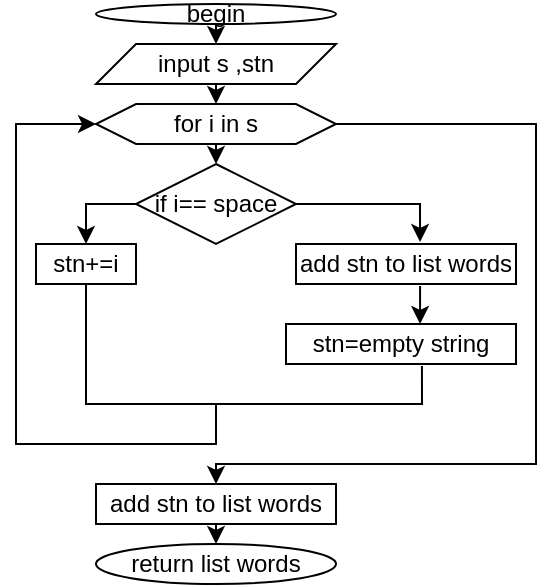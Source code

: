 <mxfile version="21.2.8" type="device">
  <diagram name="Page-1" id="K81hcoPApH8r8Bgp0YsX">
    <mxGraphModel dx="522" dy="2116" grid="1" gridSize="10" guides="1" tooltips="1" connect="1" arrows="1" fold="1" page="1" pageScale="1" pageWidth="1200" pageHeight="1600" math="0" shadow="0">
      <root>
        <mxCell id="0" />
        <mxCell id="1" parent="0" />
        <mxCell id="sk83jsFsgFCYlHRoNVqo-1" value="begin" style="ellipse;whiteSpace=wrap;html=1;" parent="1" vertex="1">
          <mxGeometry x="180" width="120" height="10" as="geometry" />
        </mxCell>
        <mxCell id="sk83jsFsgFCYlHRoNVqo-2" value="" style="endArrow=classic;html=1;rounded=0;exitX=0.5;exitY=1;exitDx=0;exitDy=0;entryX=0.5;entryY=0;entryDx=0;entryDy=0;" parent="1" source="sk83jsFsgFCYlHRoNVqo-1" edge="1">
          <mxGeometry width="50" height="50" relative="1" as="geometry">
            <mxPoint x="210" y="200" as="sourcePoint" />
            <mxPoint x="240" y="20" as="targetPoint" />
          </mxGeometry>
        </mxCell>
        <mxCell id="sk83jsFsgFCYlHRoNVqo-4" value="input s ,stn" style="shape=parallelogram;perimeter=parallelogramPerimeter;whiteSpace=wrap;html=1;fixedSize=1;" parent="1" vertex="1">
          <mxGeometry x="180" y="20" width="120" height="20" as="geometry" />
        </mxCell>
        <mxCell id="sk83jsFsgFCYlHRoNVqo-5" value="" style="endArrow=classic;html=1;rounded=0;exitX=0.5;exitY=1;exitDx=0;exitDy=0;entryX=0.5;entryY=0;entryDx=0;entryDy=0;" parent="1" source="sk83jsFsgFCYlHRoNVqo-4" target="sk83jsFsgFCYlHRoNVqo-6" edge="1">
          <mxGeometry width="50" height="50" relative="1" as="geometry">
            <mxPoint x="250" y="290" as="sourcePoint" />
            <mxPoint x="300" y="240" as="targetPoint" />
          </mxGeometry>
        </mxCell>
        <mxCell id="sk83jsFsgFCYlHRoNVqo-6" value="for i in s" style="shape=hexagon;perimeter=hexagonPerimeter2;whiteSpace=wrap;html=1;fixedSize=1;" parent="1" vertex="1">
          <mxGeometry x="180" y="50" width="120" height="20" as="geometry" />
        </mxCell>
        <mxCell id="sk83jsFsgFCYlHRoNVqo-7" value="" style="endArrow=classic;html=1;rounded=0;exitX=0.5;exitY=1;exitDx=0;exitDy=0;entryX=0.5;entryY=0;entryDx=0;entryDy=0;" parent="1" source="sk83jsFsgFCYlHRoNVqo-6" target="sk83jsFsgFCYlHRoNVqo-8" edge="1">
          <mxGeometry width="50" height="50" relative="1" as="geometry">
            <mxPoint x="250" y="290" as="sourcePoint" />
            <mxPoint x="300" y="240" as="targetPoint" />
          </mxGeometry>
        </mxCell>
        <mxCell id="sk83jsFsgFCYlHRoNVqo-8" value="if i== space" style="rhombus;whiteSpace=wrap;html=1;" parent="1" vertex="1">
          <mxGeometry x="200" y="80" width="80" height="40" as="geometry" />
        </mxCell>
        <mxCell id="sk83jsFsgFCYlHRoNVqo-9" value="stn+=i" style="rounded=0;whiteSpace=wrap;html=1;" parent="1" vertex="1">
          <mxGeometry x="150" y="120" width="50" height="20" as="geometry" />
        </mxCell>
        <mxCell id="sk83jsFsgFCYlHRoNVqo-10" value="" style="endArrow=classic;html=1;rounded=0;exitX=0;exitY=0.5;exitDx=0;exitDy=0;entryX=0.5;entryY=0;entryDx=0;entryDy=0;" parent="1" source="sk83jsFsgFCYlHRoNVqo-8" target="sk83jsFsgFCYlHRoNVqo-9" edge="1">
          <mxGeometry width="50" height="50" relative="1" as="geometry">
            <mxPoint x="110" y="100" as="sourcePoint" />
            <mxPoint x="160" y="50" as="targetPoint" />
            <Array as="points">
              <mxPoint x="175" y="100" />
            </Array>
          </mxGeometry>
        </mxCell>
        <mxCell id="sk83jsFsgFCYlHRoNVqo-11" value="" style="endArrow=classic;html=1;rounded=0;exitX=1;exitY=0.5;exitDx=0;exitDy=0;entryX=0.564;entryY=-0.05;entryDx=0;entryDy=0;entryPerimeter=0;" parent="1" source="sk83jsFsgFCYlHRoNVqo-8" target="sk83jsFsgFCYlHRoNVqo-12" edge="1">
          <mxGeometry width="50" height="50" relative="1" as="geometry">
            <mxPoint x="370" y="90" as="sourcePoint" />
            <mxPoint x="420" y="40" as="targetPoint" />
            <Array as="points">
              <mxPoint x="342" y="100" />
            </Array>
          </mxGeometry>
        </mxCell>
        <mxCell id="sk83jsFsgFCYlHRoNVqo-12" value="add stn to list words" style="rounded=0;whiteSpace=wrap;html=1;" parent="1" vertex="1">
          <mxGeometry x="280" y="120" width="110" height="20" as="geometry" />
        </mxCell>
        <mxCell id="sk83jsFsgFCYlHRoNVqo-13" value="stn=empty string" style="rounded=0;whiteSpace=wrap;html=1;" parent="1" vertex="1">
          <mxGeometry x="275" y="160" width="115" height="20" as="geometry" />
        </mxCell>
        <mxCell id="sk83jsFsgFCYlHRoNVqo-14" value="" style="endArrow=classic;html=1;rounded=0;entryX=0.583;entryY=0;entryDx=0;entryDy=0;exitX=0.564;exitY=1.05;exitDx=0;exitDy=0;exitPerimeter=0;entryPerimeter=0;" parent="1" source="sk83jsFsgFCYlHRoNVqo-12" target="sk83jsFsgFCYlHRoNVqo-13" edge="1">
          <mxGeometry width="50" height="50" relative="1" as="geometry">
            <mxPoint x="344" y="140" as="sourcePoint" />
            <mxPoint x="200" y="330" as="targetPoint" />
          </mxGeometry>
        </mxCell>
        <mxCell id="sk83jsFsgFCYlHRoNVqo-16" value="" style="endArrow=none;html=1;rounded=0;exitX=0.5;exitY=1;exitDx=0;exitDy=0;entryX=0.591;entryY=1.05;entryDx=0;entryDy=0;entryPerimeter=0;" parent="1" source="sk83jsFsgFCYlHRoNVqo-9" target="sk83jsFsgFCYlHRoNVqo-13" edge="1">
          <mxGeometry width="50" height="50" relative="1" as="geometry">
            <mxPoint x="150" y="290" as="sourcePoint" />
            <mxPoint x="200" y="240" as="targetPoint" />
            <Array as="points">
              <mxPoint x="175" y="200" />
              <mxPoint x="343" y="200" />
            </Array>
          </mxGeometry>
        </mxCell>
        <mxCell id="sk83jsFsgFCYlHRoNVqo-17" value="" style="endArrow=classic;html=1;rounded=0;entryX=0;entryY=0.5;entryDx=0;entryDy=0;" parent="1" target="sk83jsFsgFCYlHRoNVqo-6" edge="1">
          <mxGeometry width="50" height="50" relative="1" as="geometry">
            <mxPoint x="240" y="200" as="sourcePoint" />
            <mxPoint x="290" y="240" as="targetPoint" />
            <Array as="points">
              <mxPoint x="240" y="220" />
              <mxPoint x="140" y="220" />
              <mxPoint x="140" y="60" />
            </Array>
          </mxGeometry>
        </mxCell>
        <mxCell id="sk83jsFsgFCYlHRoNVqo-18" value="" style="endArrow=classic;html=1;rounded=0;exitX=1;exitY=0.5;exitDx=0;exitDy=0;" parent="1" source="sk83jsFsgFCYlHRoNVqo-6" edge="1">
          <mxGeometry width="50" height="50" relative="1" as="geometry">
            <mxPoint x="370" y="70" as="sourcePoint" />
            <mxPoint x="240" y="240" as="targetPoint" />
            <Array as="points">
              <mxPoint x="400" y="60" />
              <mxPoint x="400" y="230" />
              <mxPoint x="240" y="230" />
            </Array>
          </mxGeometry>
        </mxCell>
        <mxCell id="sk83jsFsgFCYlHRoNVqo-20" value="add stn to list words" style="rounded=0;whiteSpace=wrap;html=1;" parent="1" vertex="1">
          <mxGeometry x="180" y="240" width="120" height="20" as="geometry" />
        </mxCell>
        <mxCell id="sk83jsFsgFCYlHRoNVqo-21" value="" style="endArrow=classic;html=1;rounded=0;exitX=0.5;exitY=1;exitDx=0;exitDy=0;entryX=0.5;entryY=0;entryDx=0;entryDy=0;" parent="1" source="sk83jsFsgFCYlHRoNVqo-20" target="sk83jsFsgFCYlHRoNVqo-22" edge="1">
          <mxGeometry width="50" height="50" relative="1" as="geometry">
            <mxPoint x="130" y="350" as="sourcePoint" />
            <mxPoint x="180" y="300" as="targetPoint" />
          </mxGeometry>
        </mxCell>
        <mxCell id="sk83jsFsgFCYlHRoNVqo-22" value="return list words" style="ellipse;whiteSpace=wrap;html=1;" parent="1" vertex="1">
          <mxGeometry x="180" y="270" width="120" height="20" as="geometry" />
        </mxCell>
      </root>
    </mxGraphModel>
  </diagram>
</mxfile>
